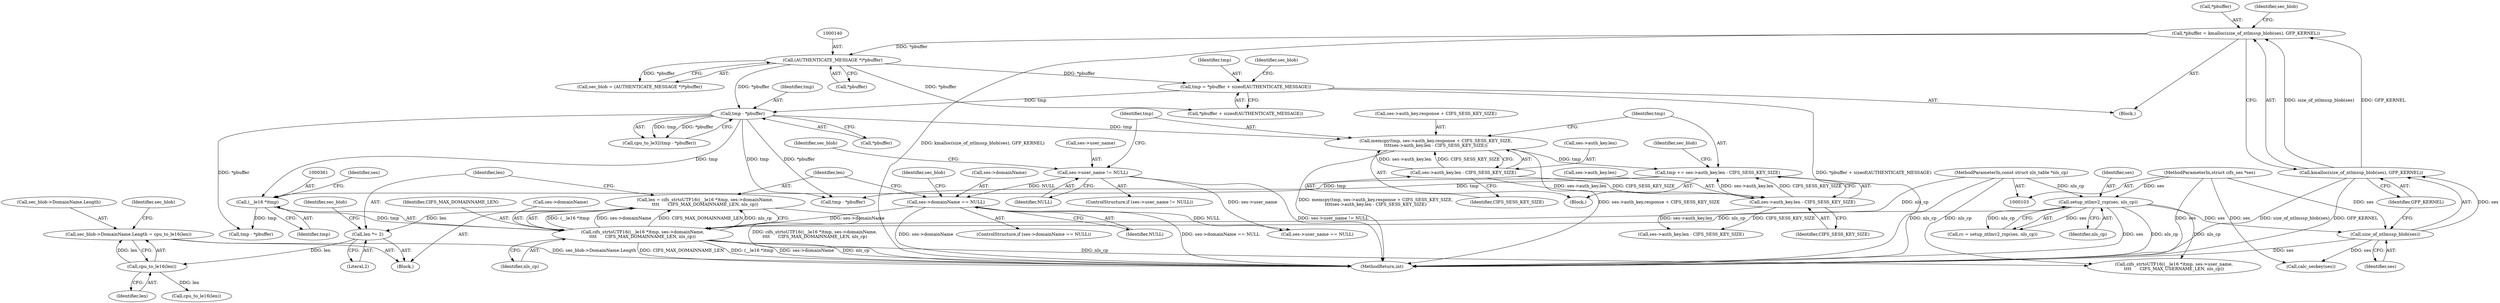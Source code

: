 digraph "0_linux_cabfb3680f78981d26c078a26e5c748531257ebb@API" {
"1000382" [label="(Call,sec_blob->DomainName.Length = cpu_to_le16(len))"];
"1000388" [label="(Call,cpu_to_le16(len))"];
"1000368" [label="(Call,len *= 2)"];
"1000357" [label="(Call,len = cifs_strtoUTF16((__le16 *)tmp, ses->domainName,\n\t\t\t\t      CIFS_MAX_DOMAINNAME_LEN, nls_cp))"];
"1000359" [label="(Call,cifs_strtoUTF16((__le16 *)tmp, ses->domainName,\n\t\t\t\t      CIFS_MAX_DOMAINNAME_LEN, nls_cp))"];
"1000360" [label="(Call,(__le16 *)tmp)"];
"1000239" [label="(Call,tmp - *pbuffer)"];
"1000196" [label="(Call,tmp = *pbuffer + sizeof(AUTHENTICATE_MESSAGE))"];
"1000139" [label="(Call,(AUTHENTICATE_MESSAGE *)*pbuffer)"];
"1000130" [label="(Call,*pbuffer = kmalloc(size_of_ntlmssp_blob(ses), GFP_KERNEL))"];
"1000133" [label="(Call,kmalloc(size_of_ntlmssp_blob(ses), GFP_KERNEL))"];
"1000134" [label="(Call,size_of_ntlmssp_blob(ses))"];
"1000115" [label="(Call,setup_ntlmv2_rsp(ses, nls_cp))"];
"1000106" [label="(MethodParameterIn,struct cifs_ses *ses)"];
"1000107" [label="(MethodParameterIn,const struct nls_table *nls_cp)"];
"1000266" [label="(Call,tmp += ses->auth_key.len - CIFS_SESS_KEY_SIZE)"];
"1000268" [label="(Call,ses->auth_key.len - CIFS_SESS_KEY_SIZE)"];
"1000259" [label="(Call,ses->auth_key.len - CIFS_SESS_KEY_SIZE)"];
"1000250" [label="(Call,memcpy(tmp, ses->auth_key.response + CIFS_SESS_KEY_SIZE,\n\t\t\t\tses->auth_key.len - CIFS_SESS_KEY_SIZE))"];
"1000320" [label="(Call,ses->domainName == NULL)"];
"1000244" [label="(Call,ses->user_name != NULL)"];
"1000137" [label="(Call,sec_blob = (AUTHENTICATE_MESSAGE *)*pbuffer)"];
"1000238" [label="(Call,cpu_to_le32(tmp - *pbuffer))"];
"1000389" [label="(Identifier,len)"];
"1000265" [label="(Identifier,CIFS_SESS_KEY_SIZE)"];
"1000250" [label="(Call,memcpy(tmp, ses->auth_key.response + CIFS_SESS_KEY_SIZE,\n\t\t\t\tses->auth_key.len - CIFS_SESS_KEY_SIZE))"];
"1000252" [label="(Call,ses->auth_key.response + CIFS_SESS_KEY_SIZE)"];
"1000141" [label="(Call,*pbuffer)"];
"1000308" [label="(Identifier,sec_blob)"];
"1000362" [label="(Identifier,tmp)"];
"1000268" [label="(Call,ses->auth_key.len - CIFS_SESS_KEY_SIZE)"];
"1000198" [label="(Call,*pbuffer + sizeof(AUTHENTICATE_MESSAGE))"];
"1000324" [label="(Identifier,NULL)"];
"1000329" [label="(Identifier,sec_blob)"];
"1000197" [label="(Identifier,tmp)"];
"1000370" [label="(Literal,2)"];
"1000383" [label="(Call,sec_blob->DomainName.Length)"];
"1000364" [label="(Identifier,ses)"];
"1000241" [label="(Call,*pbuffer)"];
"1000355" [label="(Block,)"];
"1000607" [label="(MethodReturn,int)"];
"1000393" [label="(Identifier,sec_blob)"];
"1000396" [label="(Call,cpu_to_le16(len))"];
"1000374" [label="(Identifier,sec_blob)"];
"1000269" [label="(Call,ses->auth_key.len)"];
"1000282" [label="(Call,ses->auth_key.len - CIFS_SESS_KEY_SIZE)"];
"1000243" [label="(ControlStructure,if (ses->user_name != NULL))"];
"1000139" [label="(Call,(AUTHENTICATE_MESSAGE *)*pbuffer)"];
"1000266" [label="(Call,tmp += ses->auth_key.len - CIFS_SESS_KEY_SIZE)"];
"1000529" [label="(Call,calc_seckey(ses))"];
"1000388" [label="(Call,cpu_to_le16(len))"];
"1000441" [label="(Call,cifs_strtoUTF16((__le16 *)tmp, ses->user_name,\n\t\t\t\t      CIFS_MAX_USERNAME_LEN, nls_cp))"];
"1000358" [label="(Identifier,len)"];
"1000367" [label="(Identifier,nls_cp)"];
"1000107" [label="(MethodParameterIn,const struct nls_table *nls_cp)"];
"1000402" [label="(Call,ses->user_name == NULL)"];
"1000360" [label="(Call,(__le16 *)tmp)"];
"1000115" [label="(Call,setup_ntlmv2_rsp(ses, nls_cp))"];
"1000136" [label="(Identifier,GFP_KERNEL)"];
"1000245" [label="(Call,ses->user_name)"];
"1000131" [label="(Call,*pbuffer)"];
"1000249" [label="(Block,)"];
"1000260" [label="(Call,ses->auth_key.len)"];
"1000363" [label="(Call,ses->domainName)"];
"1000359" [label="(Call,cifs_strtoUTF16((__le16 *)tmp, ses->domainName,\n\t\t\t\t      CIFS_MAX_DOMAINNAME_LEN, nls_cp))"];
"1000378" [label="(Call,tmp - *pbuffer)"];
"1000278" [label="(Identifier,sec_blob)"];
"1000267" [label="(Identifier,tmp)"];
"1000106" [label="(MethodParameterIn,struct cifs_ses *ses)"];
"1000116" [label="(Identifier,ses)"];
"1000133" [label="(Call,kmalloc(size_of_ntlmssp_blob(ses), GFP_KERNEL))"];
"1000319" [label="(ControlStructure,if (ses->domainName == NULL))"];
"1000138" [label="(Identifier,sec_blob)"];
"1000333" [label="(Call,tmp - *pbuffer)"];
"1000368" [label="(Call,len *= 2)"];
"1000113" [label="(Call,rc = setup_ntlmv2_rsp(ses, nls_cp))"];
"1000357" [label="(Call,len = cifs_strtoUTF16((__le16 *)tmp, ses->domainName,\n\t\t\t\t      CIFS_MAX_DOMAINNAME_LEN, nls_cp))"];
"1000134" [label="(Call,size_of_ntlmssp_blob(ses))"];
"1000259" [label="(Call,ses->auth_key.len - CIFS_SESS_KEY_SIZE)"];
"1000240" [label="(Identifier,tmp)"];
"1000366" [label="(Identifier,CIFS_MAX_DOMAINNAME_LEN)"];
"1000108" [label="(Block,)"];
"1000321" [label="(Call,ses->domainName)"];
"1000369" [label="(Identifier,len)"];
"1000382" [label="(Call,sec_blob->DomainName.Length = cpu_to_le16(len))"];
"1000239" [label="(Call,tmp - *pbuffer)"];
"1000320" [label="(Call,ses->domainName == NULL)"];
"1000196" [label="(Call,tmp = *pbuffer + sizeof(AUTHENTICATE_MESSAGE))"];
"1000205" [label="(Identifier,sec_blob)"];
"1000135" [label="(Identifier,ses)"];
"1000117" [label="(Identifier,nls_cp)"];
"1000274" [label="(Identifier,CIFS_SESS_KEY_SIZE)"];
"1000251" [label="(Identifier,tmp)"];
"1000244" [label="(Call,ses->user_name != NULL)"];
"1000248" [label="(Identifier,NULL)"];
"1000130" [label="(Call,*pbuffer = kmalloc(size_of_ntlmssp_blob(ses), GFP_KERNEL))"];
"1000382" -> "1000355"  [label="AST: "];
"1000382" -> "1000388"  [label="CFG: "];
"1000383" -> "1000382"  [label="AST: "];
"1000388" -> "1000382"  [label="AST: "];
"1000393" -> "1000382"  [label="CFG: "];
"1000382" -> "1000607"  [label="DDG: sec_blob->DomainName.Length"];
"1000388" -> "1000382"  [label="DDG: len"];
"1000388" -> "1000389"  [label="CFG: "];
"1000389" -> "1000388"  [label="AST: "];
"1000368" -> "1000388"  [label="DDG: len"];
"1000388" -> "1000396"  [label="DDG: len"];
"1000368" -> "1000355"  [label="AST: "];
"1000368" -> "1000370"  [label="CFG: "];
"1000369" -> "1000368"  [label="AST: "];
"1000370" -> "1000368"  [label="AST: "];
"1000374" -> "1000368"  [label="CFG: "];
"1000357" -> "1000368"  [label="DDG: len"];
"1000357" -> "1000355"  [label="AST: "];
"1000357" -> "1000359"  [label="CFG: "];
"1000358" -> "1000357"  [label="AST: "];
"1000359" -> "1000357"  [label="AST: "];
"1000369" -> "1000357"  [label="CFG: "];
"1000357" -> "1000607"  [label="DDG: cifs_strtoUTF16((__le16 *)tmp, ses->domainName,\n\t\t\t\t      CIFS_MAX_DOMAINNAME_LEN, nls_cp)"];
"1000359" -> "1000357"  [label="DDG: (__le16 *)tmp"];
"1000359" -> "1000357"  [label="DDG: ses->domainName"];
"1000359" -> "1000357"  [label="DDG: CIFS_MAX_DOMAINNAME_LEN"];
"1000359" -> "1000357"  [label="DDG: nls_cp"];
"1000359" -> "1000367"  [label="CFG: "];
"1000360" -> "1000359"  [label="AST: "];
"1000363" -> "1000359"  [label="AST: "];
"1000366" -> "1000359"  [label="AST: "];
"1000367" -> "1000359"  [label="AST: "];
"1000359" -> "1000607"  [label="DDG: nls_cp"];
"1000359" -> "1000607"  [label="DDG: CIFS_MAX_DOMAINNAME_LEN"];
"1000359" -> "1000607"  [label="DDG: (__le16 *)tmp"];
"1000359" -> "1000607"  [label="DDG: ses->domainName"];
"1000360" -> "1000359"  [label="DDG: tmp"];
"1000320" -> "1000359"  [label="DDG: ses->domainName"];
"1000115" -> "1000359"  [label="DDG: nls_cp"];
"1000107" -> "1000359"  [label="DDG: nls_cp"];
"1000359" -> "1000441"  [label="DDG: nls_cp"];
"1000360" -> "1000362"  [label="CFG: "];
"1000361" -> "1000360"  [label="AST: "];
"1000362" -> "1000360"  [label="AST: "];
"1000364" -> "1000360"  [label="CFG: "];
"1000239" -> "1000360"  [label="DDG: tmp"];
"1000266" -> "1000360"  [label="DDG: tmp"];
"1000360" -> "1000378"  [label="DDG: tmp"];
"1000239" -> "1000238"  [label="AST: "];
"1000239" -> "1000241"  [label="CFG: "];
"1000240" -> "1000239"  [label="AST: "];
"1000241" -> "1000239"  [label="AST: "];
"1000238" -> "1000239"  [label="CFG: "];
"1000239" -> "1000238"  [label="DDG: tmp"];
"1000239" -> "1000238"  [label="DDG: *pbuffer"];
"1000196" -> "1000239"  [label="DDG: tmp"];
"1000139" -> "1000239"  [label="DDG: *pbuffer"];
"1000239" -> "1000250"  [label="DDG: tmp"];
"1000239" -> "1000333"  [label="DDG: tmp"];
"1000239" -> "1000333"  [label="DDG: *pbuffer"];
"1000239" -> "1000378"  [label="DDG: *pbuffer"];
"1000196" -> "1000108"  [label="AST: "];
"1000196" -> "1000198"  [label="CFG: "];
"1000197" -> "1000196"  [label="AST: "];
"1000198" -> "1000196"  [label="AST: "];
"1000205" -> "1000196"  [label="CFG: "];
"1000196" -> "1000607"  [label="DDG: *pbuffer + sizeof(AUTHENTICATE_MESSAGE)"];
"1000139" -> "1000196"  [label="DDG: *pbuffer"];
"1000139" -> "1000137"  [label="AST: "];
"1000139" -> "1000141"  [label="CFG: "];
"1000140" -> "1000139"  [label="AST: "];
"1000141" -> "1000139"  [label="AST: "];
"1000137" -> "1000139"  [label="CFG: "];
"1000139" -> "1000137"  [label="DDG: *pbuffer"];
"1000130" -> "1000139"  [label="DDG: *pbuffer"];
"1000139" -> "1000198"  [label="DDG: *pbuffer"];
"1000130" -> "1000108"  [label="AST: "];
"1000130" -> "1000133"  [label="CFG: "];
"1000131" -> "1000130"  [label="AST: "];
"1000133" -> "1000130"  [label="AST: "];
"1000138" -> "1000130"  [label="CFG: "];
"1000130" -> "1000607"  [label="DDG: kmalloc(size_of_ntlmssp_blob(ses), GFP_KERNEL)"];
"1000133" -> "1000130"  [label="DDG: size_of_ntlmssp_blob(ses)"];
"1000133" -> "1000130"  [label="DDG: GFP_KERNEL"];
"1000133" -> "1000136"  [label="CFG: "];
"1000134" -> "1000133"  [label="AST: "];
"1000136" -> "1000133"  [label="AST: "];
"1000133" -> "1000607"  [label="DDG: size_of_ntlmssp_blob(ses)"];
"1000133" -> "1000607"  [label="DDG: GFP_KERNEL"];
"1000134" -> "1000133"  [label="DDG: ses"];
"1000134" -> "1000135"  [label="CFG: "];
"1000135" -> "1000134"  [label="AST: "];
"1000136" -> "1000134"  [label="CFG: "];
"1000134" -> "1000607"  [label="DDG: ses"];
"1000115" -> "1000134"  [label="DDG: ses"];
"1000106" -> "1000134"  [label="DDG: ses"];
"1000134" -> "1000529"  [label="DDG: ses"];
"1000115" -> "1000113"  [label="AST: "];
"1000115" -> "1000117"  [label="CFG: "];
"1000116" -> "1000115"  [label="AST: "];
"1000117" -> "1000115"  [label="AST: "];
"1000113" -> "1000115"  [label="CFG: "];
"1000115" -> "1000607"  [label="DDG: nls_cp"];
"1000115" -> "1000607"  [label="DDG: ses"];
"1000115" -> "1000113"  [label="DDG: ses"];
"1000115" -> "1000113"  [label="DDG: nls_cp"];
"1000106" -> "1000115"  [label="DDG: ses"];
"1000107" -> "1000115"  [label="DDG: nls_cp"];
"1000115" -> "1000441"  [label="DDG: nls_cp"];
"1000106" -> "1000103"  [label="AST: "];
"1000106" -> "1000607"  [label="DDG: ses"];
"1000106" -> "1000529"  [label="DDG: ses"];
"1000107" -> "1000103"  [label="AST: "];
"1000107" -> "1000607"  [label="DDG: nls_cp"];
"1000107" -> "1000441"  [label="DDG: nls_cp"];
"1000266" -> "1000249"  [label="AST: "];
"1000266" -> "1000268"  [label="CFG: "];
"1000267" -> "1000266"  [label="AST: "];
"1000268" -> "1000266"  [label="AST: "];
"1000278" -> "1000266"  [label="CFG: "];
"1000268" -> "1000266"  [label="DDG: ses->auth_key.len"];
"1000268" -> "1000266"  [label="DDG: CIFS_SESS_KEY_SIZE"];
"1000250" -> "1000266"  [label="DDG: tmp"];
"1000266" -> "1000333"  [label="DDG: tmp"];
"1000268" -> "1000274"  [label="CFG: "];
"1000269" -> "1000268"  [label="AST: "];
"1000274" -> "1000268"  [label="AST: "];
"1000259" -> "1000268"  [label="DDG: ses->auth_key.len"];
"1000259" -> "1000268"  [label="DDG: CIFS_SESS_KEY_SIZE"];
"1000268" -> "1000282"  [label="DDG: ses->auth_key.len"];
"1000268" -> "1000282"  [label="DDG: CIFS_SESS_KEY_SIZE"];
"1000259" -> "1000250"  [label="AST: "];
"1000259" -> "1000265"  [label="CFG: "];
"1000260" -> "1000259"  [label="AST: "];
"1000265" -> "1000259"  [label="AST: "];
"1000250" -> "1000259"  [label="CFG: "];
"1000259" -> "1000250"  [label="DDG: ses->auth_key.len"];
"1000259" -> "1000250"  [label="DDG: CIFS_SESS_KEY_SIZE"];
"1000250" -> "1000249"  [label="AST: "];
"1000251" -> "1000250"  [label="AST: "];
"1000252" -> "1000250"  [label="AST: "];
"1000267" -> "1000250"  [label="CFG: "];
"1000250" -> "1000607"  [label="DDG: ses->auth_key.response + CIFS_SESS_KEY_SIZE"];
"1000250" -> "1000607"  [label="DDG: memcpy(tmp, ses->auth_key.response + CIFS_SESS_KEY_SIZE,\n\t\t\t\tses->auth_key.len - CIFS_SESS_KEY_SIZE)"];
"1000320" -> "1000319"  [label="AST: "];
"1000320" -> "1000324"  [label="CFG: "];
"1000321" -> "1000320"  [label="AST: "];
"1000324" -> "1000320"  [label="AST: "];
"1000329" -> "1000320"  [label="CFG: "];
"1000358" -> "1000320"  [label="CFG: "];
"1000320" -> "1000607"  [label="DDG: ses->domainName"];
"1000320" -> "1000607"  [label="DDG: ses->domainName == NULL"];
"1000244" -> "1000320"  [label="DDG: NULL"];
"1000320" -> "1000402"  [label="DDG: NULL"];
"1000244" -> "1000243"  [label="AST: "];
"1000244" -> "1000248"  [label="CFG: "];
"1000245" -> "1000244"  [label="AST: "];
"1000248" -> "1000244"  [label="AST: "];
"1000251" -> "1000244"  [label="CFG: "];
"1000308" -> "1000244"  [label="CFG: "];
"1000244" -> "1000607"  [label="DDG: ses->user_name != NULL"];
"1000244" -> "1000402"  [label="DDG: ses->user_name"];
}
